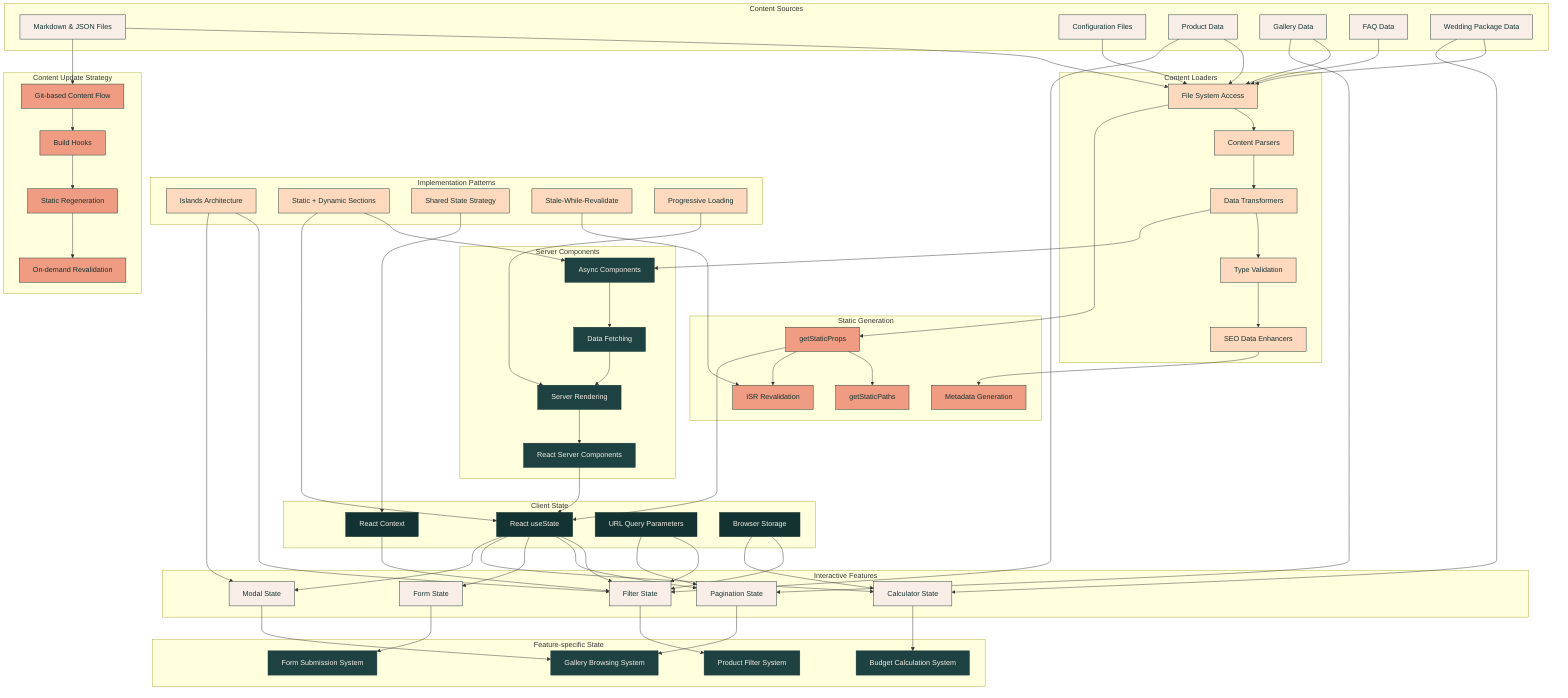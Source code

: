 flowchart TD
    subgraph "Content Sources"
        StaticFiles[Markdown & JSON Files]
        ConfigFiles[Configuration Files]
        ProductData[Product Data]
        GalleryData[Gallery Data]
        FAQData[FAQ Data]
        PackageData[Wedding Package Data]
    end
    
    subgraph "Content Loaders"
        FileSystem[File System Access]
        ContentParsers[Content Parsers]
        DataTransformers[Data Transformers]
        SEOEnhancers[SEO Data Enhancers]
        TypeValidation[Type Validation]
    end
    
    subgraph "Static Generation"
        GetStaticProps[getStaticProps]
        GetStaticPaths[getStaticPaths]
        MetadataGeneration[Metadata Generation]
        ISRRevalidation[ISR Revalidation]
    end
    
    subgraph "Server Components"
        AsyncServer[Async Components]
        DataFetching[Data Fetching]
        ServerRender[Server Rendering]
        ReactServer[React Server Components]
    end
    
    subgraph "Client State"
        ReactState[React useState]
        ContextAPI[React Context]
        QueryParams[URL Query Parameters]
        LocalStorage[Browser Storage]
    end
    
    subgraph "Interactive Features"
        FilterState[Filter State]
        PaginationState[Pagination State]
        FormState[Form State]
        CalculatorState[Calculator State]
        ModalState[Modal State]
    end
    
    %% Content Flow
    StaticFiles --> FileSystem
    ConfigFiles --> FileSystem
    ProductData --> FileSystem
    GalleryData --> FileSystem
    FAQData --> FileSystem
    PackageData --> FileSystem
    
    FileSystem --> ContentParsers
    ContentParsers --> DataTransformers
    DataTransformers --> TypeValidation
    TypeValidation --> SEOEnhancers
    
    %% Static Generation
    FileSystem --> GetStaticProps
    GetStaticProps --> GetStaticPaths
    SEOEnhancers --> MetadataGeneration
    GetStaticProps --> ISRRevalidation
    
    %% Server Components
    DataTransformers --> AsyncServer
    AsyncServer --> DataFetching
    DataFetching --> ServerRender
    ServerRender --> ReactServer
    
    %% Client State Management
    ReactState --> FilterState
    ReactState --> PaginationState
    ReactState --> FormState
    ReactState --> CalculatorState
    ReactState --> ModalState
    
    ContextAPI --> FilterState
    QueryParams --> FilterState
    QueryParams --> PaginationState
    LocalStorage --> FilterState
    LocalStorage --> CalculatorState
    
    %% Data Flow to Features
    ProductData --> FilterState
    GalleryData --> PaginationState
    PackageData --> CalculatorState
    
    %% Server to Client Hydration
    ReactServer --> ReactState
    GetStaticProps --> ReactState
    
    %% Specific Implementation Patterns
    subgraph "Implementation Patterns"
        IslandsStrategy[Islands Architecture]
        StaticDynamic[Static + Dynamic Sections]
        SharedStateStrategy[Shared State Strategy]
        StaleWhileRevalidate[Stale-While-Revalidate]
        ProgressiveLoad[Progressive Loading]
    end
    
    IslandsStrategy --> FilterState
    IslandsStrategy --> ModalState
    StaticDynamic --> AsyncServer
    StaticDynamic --> ReactState
    SharedStateStrategy --> ContextAPI
    StaleWhileRevalidate --> ISRRevalidation
    ProgressiveLoad --> ServerRender
    
    %% Content Update Strategy
    subgraph "Content Update Strategy"
        GitFlow[Git-based Content Flow]
        BuildHooks[Build Hooks]
        StaticRegeneration[Static Regeneration]
        OnDemandRevalidation[On-demand Revalidation]
    end
    
    StaticFiles --> GitFlow
    GitFlow --> BuildHooks
    BuildHooks --> StaticRegeneration
    StaticRegeneration --> OnDemandRevalidation
    
    %% Feature-specific State Management
    subgraph "Feature-specific State"
        ProductFilters[Product Filter System]
        GalleryBrowsing[Gallery Browsing System]
        BudgetCalculation[Budget Calculation System]
        FormSubmission[Form Submission System]
    end
    
    FilterState --> ProductFilters
    PaginationState --> GalleryBrowsing
    ModalState --> GalleryBrowsing
    CalculatorState --> BudgetCalculation
    FormState --> FormSubmission
    
    %% Styling
    classDef contentSources fill:#F9EEE7,stroke:#123332,color:#123332;
    classDef loaders fill:#FFD9BE,stroke:#123332,color:#123332;
    classDef staticGen fill:#EF9C82,stroke:#123332,color:#123332;
    classDef serverComp fill:#1D4241,stroke:#123332,color:#F9EEE7;
    classDef clientState fill:#123332,stroke:#123332,color:#F9EEE7;
    classDef features fill:#F9EEE7,stroke:#123332,color:#123332;
    classDef patterns fill:#FFD9BE,stroke:#123332,color:#123332;
    classDef updateStrategy fill:#EF9C82,stroke:#123332,color:#123332;
    classDef featureState fill:#1D4241,stroke:#123332,color:#F9EEE7;
    
    class StaticFiles,ConfigFiles,ProductData,GalleryData,FAQData,PackageData contentSources;
    class FileSystem,ContentParsers,DataTransformers,SEOEnhancers,TypeValidation loaders;
    class GetStaticProps,GetStaticPaths,MetadataGeneration,ISRRevalidation staticGen;
    class AsyncServer,DataFetching,ServerRender,ReactServer serverComp;
    class ReactState,ContextAPI,QueryParams,LocalStorage clientState;
    class FilterState,PaginationState,FormState,CalculatorState,ModalState features;
    class IslandsStrategy,StaticDynamic,SharedStateStrategy,StaleWhileRevalidate,ProgressiveLoad patterns;
    class GitFlow,BuildHooks,StaticRegeneration,OnDemandRevalidation updateStrategy;
    class ProductFilters,GalleryBrowsing,BudgetCalculation,FormSubmission featureState;